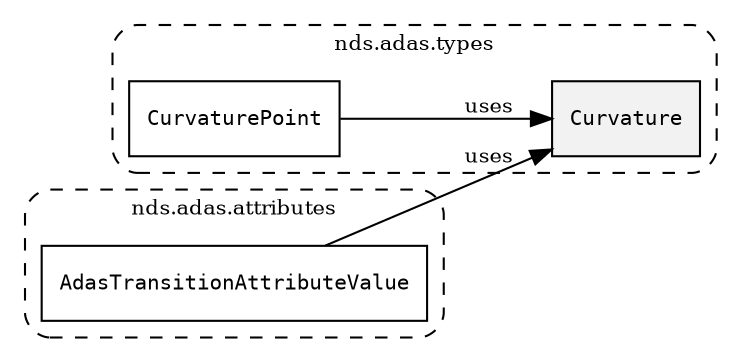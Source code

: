 /**
 * This dot file creates symbol collaboration diagram for Curvature.
 */
digraph ZSERIO
{
    node [shape=box, fontsize=10];
    rankdir="LR";
    fontsize=10;
    tooltip="Curvature collaboration diagram";

    subgraph "cluster_nds.adas.types"
    {
        style="dashed, rounded";
        label="nds.adas.types";
        tooltip="Package nds.adas.types";
        href="../../../content/packages/nds.adas.types.html#Package-nds-adas-types";
        target="_parent";

        "Curvature" [style="filled", fillcolor="#0000000D", target="_parent", label=<<font face="monospace"><table align="center" border="0" cellspacing="0" cellpadding="0"><tr><td href="../../../content/packages/nds.adas.types.html#Subtype-Curvature" title="Subtype defined in nds.adas.types">Curvature</td></tr></table></font>>];
        "CurvaturePoint" [target="_parent", label=<<font face="monospace"><table align="center" border="0" cellspacing="0" cellpadding="0"><tr><td href="../../../content/packages/nds.adas.types.html#Structure-CurvaturePoint" title="Structure defined in nds.adas.types">CurvaturePoint</td></tr></table></font>>];
    }

    subgraph "cluster_nds.adas.attributes"
    {
        style="dashed, rounded";
        label="nds.adas.attributes";
        tooltip="Package nds.adas.attributes";
        href="../../../content/packages/nds.adas.attributes.html#Package-nds-adas-attributes";
        target="_parent";

        "AdasTransitionAttributeValue" [target="_parent", label=<<font face="monospace"><table align="center" border="0" cellspacing="0" cellpadding="0"><tr><td href="../../../content/packages/nds.adas.attributes.html#Choice-AdasTransitionAttributeValue" title="Choice defined in nds.adas.attributes">AdasTransitionAttributeValue</td></tr></table></font>>];
    }

    "AdasTransitionAttributeValue" -> "Curvature" [label="uses", fontsize=10];
    "CurvaturePoint" -> "Curvature" [label="uses", fontsize=10];
}
